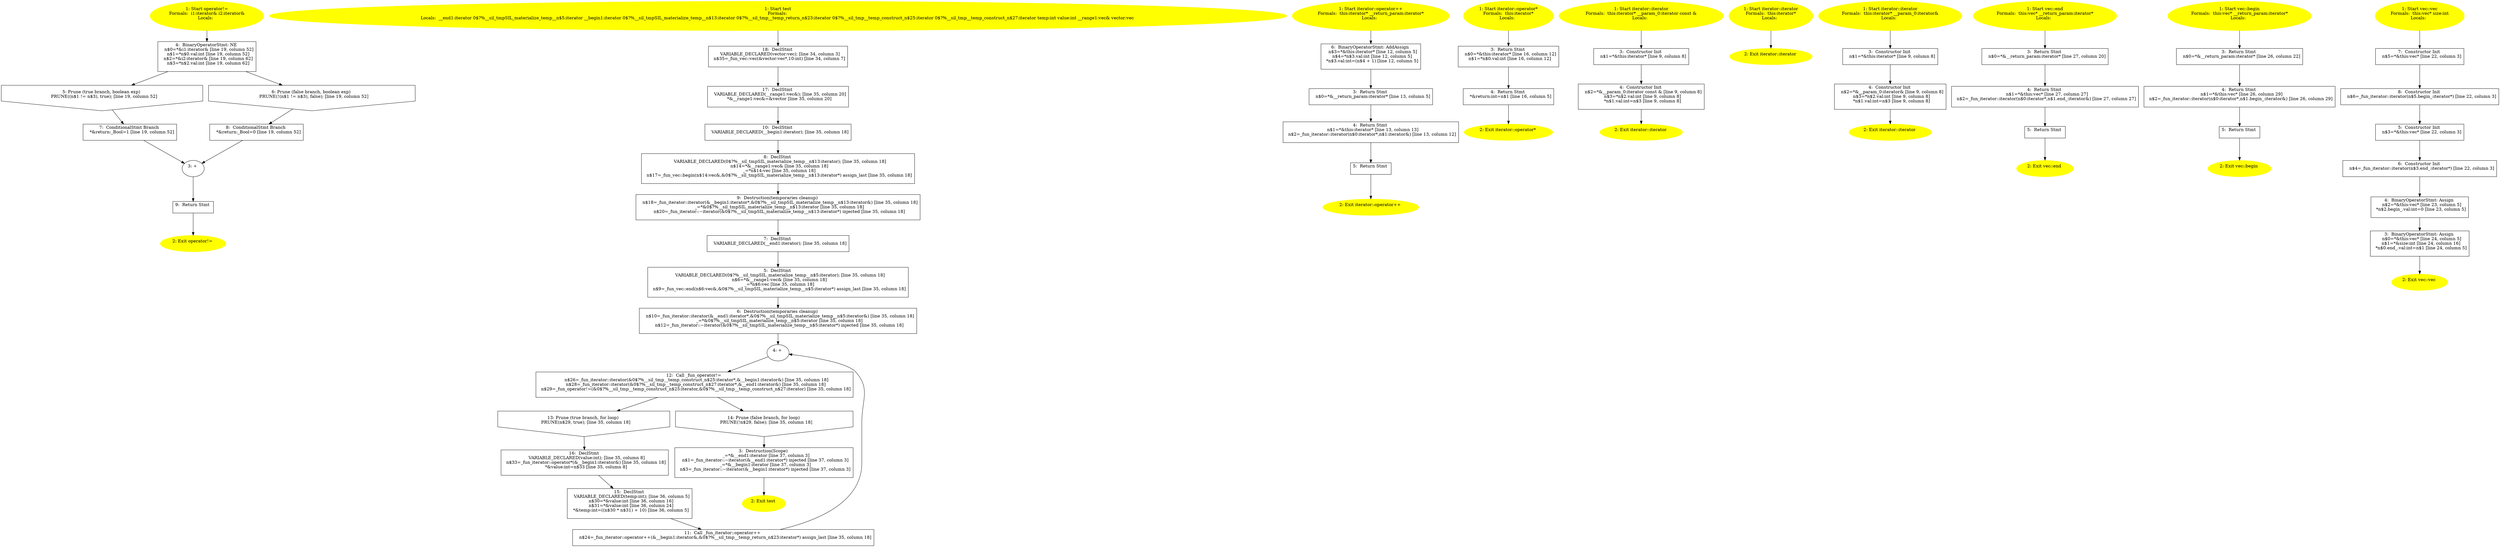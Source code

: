 /* @generated */
digraph cfg {
"operator!=#4715710375716659667.eb4126b3edd381f3092a9e38275754d4_1" [label="1: Start operator!=\nFormals:  i1:iterator& i2:iterator&\nLocals:  \n  " color=yellow style=filled]
	

	 "operator!=#4715710375716659667.eb4126b3edd381f3092a9e38275754d4_1" -> "operator!=#4715710375716659667.eb4126b3edd381f3092a9e38275754d4_4" ;
"operator!=#4715710375716659667.eb4126b3edd381f3092a9e38275754d4_2" [label="2: Exit operator!= \n  " color=yellow style=filled]
	

"operator!=#4715710375716659667.eb4126b3edd381f3092a9e38275754d4_3" [label="3: + \n  " ]
	

	 "operator!=#4715710375716659667.eb4126b3edd381f3092a9e38275754d4_3" -> "operator!=#4715710375716659667.eb4126b3edd381f3092a9e38275754d4_9" ;
"operator!=#4715710375716659667.eb4126b3edd381f3092a9e38275754d4_4" [label="4:  BinaryOperatorStmt: NE \n   n$0=*&i1:iterator& [line 19, column 52]\n  n$1=*n$0.val:int [line 19, column 52]\n  n$2=*&i2:iterator& [line 19, column 62]\n  n$3=*n$2.val:int [line 19, column 62]\n " shape="box"]
	

	 "operator!=#4715710375716659667.eb4126b3edd381f3092a9e38275754d4_4" -> "operator!=#4715710375716659667.eb4126b3edd381f3092a9e38275754d4_5" ;
	 "operator!=#4715710375716659667.eb4126b3edd381f3092a9e38275754d4_4" -> "operator!=#4715710375716659667.eb4126b3edd381f3092a9e38275754d4_6" ;
"operator!=#4715710375716659667.eb4126b3edd381f3092a9e38275754d4_5" [label="5: Prune (true branch, boolean exp) \n   PRUNE((n$1 != n$3), true); [line 19, column 52]\n " shape="invhouse"]
	

	 "operator!=#4715710375716659667.eb4126b3edd381f3092a9e38275754d4_5" -> "operator!=#4715710375716659667.eb4126b3edd381f3092a9e38275754d4_7" ;
"operator!=#4715710375716659667.eb4126b3edd381f3092a9e38275754d4_6" [label="6: Prune (false branch, boolean exp) \n   PRUNE(!(n$1 != n$3), false); [line 19, column 52]\n " shape="invhouse"]
	

	 "operator!=#4715710375716659667.eb4126b3edd381f3092a9e38275754d4_6" -> "operator!=#4715710375716659667.eb4126b3edd381f3092a9e38275754d4_8" ;
"operator!=#4715710375716659667.eb4126b3edd381f3092a9e38275754d4_7" [label="7:  ConditionalStmt Branch \n   *&return:_Bool=1 [line 19, column 52]\n " shape="box"]
	

	 "operator!=#4715710375716659667.eb4126b3edd381f3092a9e38275754d4_7" -> "operator!=#4715710375716659667.eb4126b3edd381f3092a9e38275754d4_3" ;
"operator!=#4715710375716659667.eb4126b3edd381f3092a9e38275754d4_8" [label="8:  ConditionalStmt Branch \n   *&return:_Bool=0 [line 19, column 52]\n " shape="box"]
	

	 "operator!=#4715710375716659667.eb4126b3edd381f3092a9e38275754d4_8" -> "operator!=#4715710375716659667.eb4126b3edd381f3092a9e38275754d4_3" ;
"operator!=#4715710375716659667.eb4126b3edd381f3092a9e38275754d4_9" [label="9:  Return Stmt \n  " shape="box"]
	

	 "operator!=#4715710375716659667.eb4126b3edd381f3092a9e38275754d4_9" -> "operator!=#4715710375716659667.eb4126b3edd381f3092a9e38275754d4_2" ;
"test#18241244337164948030.afc14f193ad97442f67ac7183be789bc_1" [label="1: Start test\nFormals: \nLocals:  __end1:iterator 0$?%__sil_tmpSIL_materialize_temp__n$5:iterator __begin1:iterator 0$?%__sil_tmpSIL_materialize_temp__n$13:iterator 0$?%__sil_tmp__temp_return_n$23:iterator 0$?%__sil_tmp__temp_construct_n$25:iterator 0$?%__sil_tmp__temp_construct_n$27:iterator temp:int value:int __range1:vec& vector:vec \n  " color=yellow style=filled]
	

	 "test#18241244337164948030.afc14f193ad97442f67ac7183be789bc_1" -> "test#18241244337164948030.afc14f193ad97442f67ac7183be789bc_18" ;
"test#18241244337164948030.afc14f193ad97442f67ac7183be789bc_2" [label="2: Exit test \n  " color=yellow style=filled]
	

"test#18241244337164948030.afc14f193ad97442f67ac7183be789bc_3" [label="3:  Destruction(Scope) \n   _=*&__end1:iterator [line 37, column 3]\n  n$1=_fun_iterator::~iterator(&__end1:iterator*) injected [line 37, column 3]\n  _=*&__begin1:iterator [line 37, column 3]\n  n$3=_fun_iterator::~iterator(&__begin1:iterator*) injected [line 37, column 3]\n " shape="box"]
	

	 "test#18241244337164948030.afc14f193ad97442f67ac7183be789bc_3" -> "test#18241244337164948030.afc14f193ad97442f67ac7183be789bc_2" ;
"test#18241244337164948030.afc14f193ad97442f67ac7183be789bc_4" [label="4: + \n  " ]
	

	 "test#18241244337164948030.afc14f193ad97442f67ac7183be789bc_4" -> "test#18241244337164948030.afc14f193ad97442f67ac7183be789bc_12" ;
"test#18241244337164948030.afc14f193ad97442f67ac7183be789bc_5" [label="5:  DeclStmt \n   VARIABLE_DECLARED(0$?%__sil_tmpSIL_materialize_temp__n$5:iterator); [line 35, column 18]\n  n$6=*&__range1:vec& [line 35, column 18]\n  _=*n$6:vec [line 35, column 18]\n  n$9=_fun_vec::end(n$6:vec&,&0$?%__sil_tmpSIL_materialize_temp__n$5:iterator*) assign_last [line 35, column 18]\n " shape="box"]
	

	 "test#18241244337164948030.afc14f193ad97442f67ac7183be789bc_5" -> "test#18241244337164948030.afc14f193ad97442f67ac7183be789bc_6" ;
"test#18241244337164948030.afc14f193ad97442f67ac7183be789bc_6" [label="6:  Destruction(temporaries cleanup) \n   n$10=_fun_iterator::iterator(&__end1:iterator*,&0$?%__sil_tmpSIL_materialize_temp__n$5:iterator&) [line 35, column 18]\n  _=*&0$?%__sil_tmpSIL_materialize_temp__n$5:iterator [line 35, column 18]\n  n$12=_fun_iterator::~iterator(&0$?%__sil_tmpSIL_materialize_temp__n$5:iterator*) injected [line 35, column 18]\n " shape="box"]
	

	 "test#18241244337164948030.afc14f193ad97442f67ac7183be789bc_6" -> "test#18241244337164948030.afc14f193ad97442f67ac7183be789bc_4" ;
"test#18241244337164948030.afc14f193ad97442f67ac7183be789bc_7" [label="7:  DeclStmt \n   VARIABLE_DECLARED(__end1:iterator); [line 35, column 18]\n " shape="box"]
	

	 "test#18241244337164948030.afc14f193ad97442f67ac7183be789bc_7" -> "test#18241244337164948030.afc14f193ad97442f67ac7183be789bc_5" ;
"test#18241244337164948030.afc14f193ad97442f67ac7183be789bc_8" [label="8:  DeclStmt \n   VARIABLE_DECLARED(0$?%__sil_tmpSIL_materialize_temp__n$13:iterator); [line 35, column 18]\n  n$14=*&__range1:vec& [line 35, column 18]\n  _=*n$14:vec [line 35, column 18]\n  n$17=_fun_vec::begin(n$14:vec&,&0$?%__sil_tmpSIL_materialize_temp__n$13:iterator*) assign_last [line 35, column 18]\n " shape="box"]
	

	 "test#18241244337164948030.afc14f193ad97442f67ac7183be789bc_8" -> "test#18241244337164948030.afc14f193ad97442f67ac7183be789bc_9" ;
"test#18241244337164948030.afc14f193ad97442f67ac7183be789bc_9" [label="9:  Destruction(temporaries cleanup) \n   n$18=_fun_iterator::iterator(&__begin1:iterator*,&0$?%__sil_tmpSIL_materialize_temp__n$13:iterator&) [line 35, column 18]\n  _=*&0$?%__sil_tmpSIL_materialize_temp__n$13:iterator [line 35, column 18]\n  n$20=_fun_iterator::~iterator(&0$?%__sil_tmpSIL_materialize_temp__n$13:iterator*) injected [line 35, column 18]\n " shape="box"]
	

	 "test#18241244337164948030.afc14f193ad97442f67ac7183be789bc_9" -> "test#18241244337164948030.afc14f193ad97442f67ac7183be789bc_7" ;
"test#18241244337164948030.afc14f193ad97442f67ac7183be789bc_10" [label="10:  DeclStmt \n   VARIABLE_DECLARED(__begin1:iterator); [line 35, column 18]\n " shape="box"]
	

	 "test#18241244337164948030.afc14f193ad97442f67ac7183be789bc_10" -> "test#18241244337164948030.afc14f193ad97442f67ac7183be789bc_8" ;
"test#18241244337164948030.afc14f193ad97442f67ac7183be789bc_11" [label="11:  Call _fun_iterator::operator++ \n   n$24=_fun_iterator::operator++(&__begin1:iterator&,&0$?%__sil_tmp__temp_return_n$23:iterator*) assign_last [line 35, column 18]\n " shape="box"]
	

	 "test#18241244337164948030.afc14f193ad97442f67ac7183be789bc_11" -> "test#18241244337164948030.afc14f193ad97442f67ac7183be789bc_4" ;
"test#18241244337164948030.afc14f193ad97442f67ac7183be789bc_12" [label="12:  Call _fun_operator!= \n   n$26=_fun_iterator::iterator(&0$?%__sil_tmp__temp_construct_n$25:iterator*,&__begin1:iterator&) [line 35, column 18]\n  n$28=_fun_iterator::iterator(&0$?%__sil_tmp__temp_construct_n$27:iterator*,&__end1:iterator&) [line 35, column 18]\n  n$29=_fun_operator!=(&0$?%__sil_tmp__temp_construct_n$25:iterator,&0$?%__sil_tmp__temp_construct_n$27:iterator) [line 35, column 18]\n " shape="box"]
	

	 "test#18241244337164948030.afc14f193ad97442f67ac7183be789bc_12" -> "test#18241244337164948030.afc14f193ad97442f67ac7183be789bc_13" ;
	 "test#18241244337164948030.afc14f193ad97442f67ac7183be789bc_12" -> "test#18241244337164948030.afc14f193ad97442f67ac7183be789bc_14" ;
"test#18241244337164948030.afc14f193ad97442f67ac7183be789bc_13" [label="13: Prune (true branch, for loop) \n   PRUNE(n$29, true); [line 35, column 18]\n " shape="invhouse"]
	

	 "test#18241244337164948030.afc14f193ad97442f67ac7183be789bc_13" -> "test#18241244337164948030.afc14f193ad97442f67ac7183be789bc_16" ;
"test#18241244337164948030.afc14f193ad97442f67ac7183be789bc_14" [label="14: Prune (false branch, for loop) \n   PRUNE(!n$29, false); [line 35, column 18]\n " shape="invhouse"]
	

	 "test#18241244337164948030.afc14f193ad97442f67ac7183be789bc_14" -> "test#18241244337164948030.afc14f193ad97442f67ac7183be789bc_3" ;
"test#18241244337164948030.afc14f193ad97442f67ac7183be789bc_15" [label="15:  DeclStmt \n   VARIABLE_DECLARED(temp:int); [line 36, column 5]\n  n$30=*&value:int [line 36, column 16]\n  n$31=*&value:int [line 36, column 24]\n  *&temp:int=((n$30 * n$31) + 10) [line 36, column 5]\n " shape="box"]
	

	 "test#18241244337164948030.afc14f193ad97442f67ac7183be789bc_15" -> "test#18241244337164948030.afc14f193ad97442f67ac7183be789bc_11" ;
"test#18241244337164948030.afc14f193ad97442f67ac7183be789bc_16" [label="16:  DeclStmt \n   VARIABLE_DECLARED(value:int); [line 35, column 8]\n  n$33=_fun_iterator::operator*(&__begin1:iterator&) [line 35, column 18]\n  *&value:int=n$33 [line 35, column 8]\n " shape="box"]
	

	 "test#18241244337164948030.afc14f193ad97442f67ac7183be789bc_16" -> "test#18241244337164948030.afc14f193ad97442f67ac7183be789bc_15" ;
"test#18241244337164948030.afc14f193ad97442f67ac7183be789bc_17" [label="17:  DeclStmt \n   VARIABLE_DECLARED(__range1:vec&); [line 35, column 20]\n  *&__range1:vec&=&vector [line 35, column 20]\n " shape="box"]
	

	 "test#18241244337164948030.afc14f193ad97442f67ac7183be789bc_17" -> "test#18241244337164948030.afc14f193ad97442f67ac7183be789bc_10" ;
"test#18241244337164948030.afc14f193ad97442f67ac7183be789bc_18" [label="18:  DeclStmt \n   VARIABLE_DECLARED(vector:vec); [line 34, column 3]\n  n$35=_fun_vec::vec(&vector:vec*,10:int) [line 34, column 7]\n " shape="box"]
	

	 "test#18241244337164948030.afc14f193ad97442f67ac7183be789bc_18" -> "test#18241244337164948030.afc14f193ad97442f67ac7183be789bc_17" ;
"operator++#iterator(class iterator)#(14034081864165661659).574423d3d3249b4f53477fb1be150024_1" [label="1: Start iterator::operator++\nFormals:  this:iterator* __return_param:iterator*\nLocals:  \n  " color=yellow style=filled]
	

	 "operator++#iterator(class iterator)#(14034081864165661659).574423d3d3249b4f53477fb1be150024_1" -> "operator++#iterator(class iterator)#(14034081864165661659).574423d3d3249b4f53477fb1be150024_6" ;
"operator++#iterator(class iterator)#(14034081864165661659).574423d3d3249b4f53477fb1be150024_2" [label="2: Exit iterator::operator++ \n  " color=yellow style=filled]
	

"operator++#iterator(class iterator)#(14034081864165661659).574423d3d3249b4f53477fb1be150024_3" [label="3:  Return Stmt \n   n$0=*&__return_param:iterator* [line 13, column 5]\n " shape="box"]
	

	 "operator++#iterator(class iterator)#(14034081864165661659).574423d3d3249b4f53477fb1be150024_3" -> "operator++#iterator(class iterator)#(14034081864165661659).574423d3d3249b4f53477fb1be150024_4" ;
"operator++#iterator(class iterator)#(14034081864165661659).574423d3d3249b4f53477fb1be150024_4" [label="4:  Return Stmt \n   n$1=*&this:iterator* [line 13, column 13]\n  n$2=_fun_iterator::iterator(n$0:iterator*,n$1:iterator&) [line 13, column 12]\n " shape="box"]
	

	 "operator++#iterator(class iterator)#(14034081864165661659).574423d3d3249b4f53477fb1be150024_4" -> "operator++#iterator(class iterator)#(14034081864165661659).574423d3d3249b4f53477fb1be150024_5" ;
"operator++#iterator(class iterator)#(14034081864165661659).574423d3d3249b4f53477fb1be150024_5" [label="5:  Return Stmt \n  " shape="box"]
	

	 "operator++#iterator(class iterator)#(14034081864165661659).574423d3d3249b4f53477fb1be150024_5" -> "operator++#iterator(class iterator)#(14034081864165661659).574423d3d3249b4f53477fb1be150024_2" ;
"operator++#iterator(class iterator)#(14034081864165661659).574423d3d3249b4f53477fb1be150024_6" [label="6:  BinaryOperatorStmt: AddAssign \n   n$3=*&this:iterator* [line 12, column 5]\n  n$4=*n$3.val:int [line 12, column 5]\n  *n$3.val:int=(n$4 + 1) [line 12, column 5]\n " shape="box"]
	

	 "operator++#iterator(class iterator)#(14034081864165661659).574423d3d3249b4f53477fb1be150024_6" -> "operator++#iterator(class iterator)#(14034081864165661659).574423d3d3249b4f53477fb1be150024_3" ;
"operator*#iterator#(14296957122470685412).e3f593369544fc43a253ad1e4f5ed136_1" [label="1: Start iterator::operator*\nFormals:  this:iterator*\nLocals:  \n  " color=yellow style=filled]
	

	 "operator*#iterator#(14296957122470685412).e3f593369544fc43a253ad1e4f5ed136_1" -> "operator*#iterator#(14296957122470685412).e3f593369544fc43a253ad1e4f5ed136_3" ;
"operator*#iterator#(14296957122470685412).e3f593369544fc43a253ad1e4f5ed136_2" [label="2: Exit iterator::operator* \n  " color=yellow style=filled]
	

"operator*#iterator#(14296957122470685412).e3f593369544fc43a253ad1e4f5ed136_3" [label="3:  Return Stmt \n   n$0=*&this:iterator* [line 16, column 12]\n  n$1=*n$0.val:int [line 16, column 12]\n " shape="box"]
	

	 "operator*#iterator#(14296957122470685412).e3f593369544fc43a253ad1e4f5ed136_3" -> "operator*#iterator#(14296957122470685412).e3f593369544fc43a253ad1e4f5ed136_4" ;
"operator*#iterator#(14296957122470685412).e3f593369544fc43a253ad1e4f5ed136_4" [label="4:  Return Stmt \n   *&return:int=n$1 [line 16, column 5]\n " shape="box"]
	

	 "operator*#iterator#(14296957122470685412).e3f593369544fc43a253ad1e4f5ed136_4" -> "operator*#iterator#(14296957122470685412).e3f593369544fc43a253ad1e4f5ed136_2" ;
"iterator#iterator#{6263800793583893213}.2925417e565733c02897725a022607ab_1" [label="1: Start iterator::iterator\nFormals:  this:iterator* __param_0:iterator const &\nLocals:  \n  " color=yellow style=filled]
	

	 "iterator#iterator#{6263800793583893213}.2925417e565733c02897725a022607ab_1" -> "iterator#iterator#{6263800793583893213}.2925417e565733c02897725a022607ab_3" ;
"iterator#iterator#{6263800793583893213}.2925417e565733c02897725a022607ab_2" [label="2: Exit iterator::iterator \n  " color=yellow style=filled]
	

"iterator#iterator#{6263800793583893213}.2925417e565733c02897725a022607ab_3" [label="3:  Constructor Init \n   n$1=*&this:iterator* [line 9, column 8]\n " shape="box"]
	

	 "iterator#iterator#{6263800793583893213}.2925417e565733c02897725a022607ab_3" -> "iterator#iterator#{6263800793583893213}.2925417e565733c02897725a022607ab_4" ;
"iterator#iterator#{6263800793583893213}.2925417e565733c02897725a022607ab_4" [label="4:  Constructor Init \n   n$2=*&__param_0:iterator const & [line 9, column 8]\n  n$3=*n$2.val:int [line 9, column 8]\n  *n$1.val:int=n$3 [line 9, column 8]\n " shape="box"]
	

	 "iterator#iterator#{6263800793583893213}.2925417e565733c02897725a022607ab_4" -> "iterator#iterator#{6263800793583893213}.2925417e565733c02897725a022607ab_2" ;
"iterator#iterator#{653730785817818446}.63d1626384a198c721f31181f019c163_1" [label="1: Start iterator::iterator\nFormals:  this:iterator*\nLocals:  \n  " color=yellow style=filled]
	

	 "iterator#iterator#{653730785817818446}.63d1626384a198c721f31181f019c163_1" -> "iterator#iterator#{653730785817818446}.63d1626384a198c721f31181f019c163_2" ;
"iterator#iterator#{653730785817818446}.63d1626384a198c721f31181f019c163_2" [label="2: Exit iterator::iterator \n  " color=yellow style=filled]
	

"iterator#iterator#{733828176452420883}.61dfc7a691ff5e9a9f581f45331e0324_1" [label="1: Start iterator::iterator\nFormals:  this:iterator* __param_0:iterator&\nLocals:  \n  " color=yellow style=filled]
	

	 "iterator#iterator#{733828176452420883}.61dfc7a691ff5e9a9f581f45331e0324_1" -> "iterator#iterator#{733828176452420883}.61dfc7a691ff5e9a9f581f45331e0324_3" ;
"iterator#iterator#{733828176452420883}.61dfc7a691ff5e9a9f581f45331e0324_2" [label="2: Exit iterator::iterator \n  " color=yellow style=filled]
	

"iterator#iterator#{733828176452420883}.61dfc7a691ff5e9a9f581f45331e0324_3" [label="3:  Constructor Init \n   n$1=*&this:iterator* [line 9, column 8]\n " shape="box"]
	

	 "iterator#iterator#{733828176452420883}.61dfc7a691ff5e9a9f581f45331e0324_3" -> "iterator#iterator#{733828176452420883}.61dfc7a691ff5e9a9f581f45331e0324_4" ;
"iterator#iterator#{733828176452420883}.61dfc7a691ff5e9a9f581f45331e0324_4" [label="4:  Constructor Init \n   n$2=*&__param_0:iterator& [line 9, column 8]\n  n$3=*n$2.val:int [line 9, column 8]\n  *n$1.val:int=n$3 [line 9, column 8]\n " shape="box"]
	

	 "iterator#iterator#{733828176452420883}.61dfc7a691ff5e9a9f581f45331e0324_4" -> "iterator#iterator#{733828176452420883}.61dfc7a691ff5e9a9f581f45331e0324_2" ;
"end#vec(class iterator)#(14240882620331653738).aed9da65654959634fd17d4511cfa44d_1" [label="1: Start vec::end\nFormals:  this:vec* __return_param:iterator*\nLocals:  \n  " color=yellow style=filled]
	

	 "end#vec(class iterator)#(14240882620331653738).aed9da65654959634fd17d4511cfa44d_1" -> "end#vec(class iterator)#(14240882620331653738).aed9da65654959634fd17d4511cfa44d_3" ;
"end#vec(class iterator)#(14240882620331653738).aed9da65654959634fd17d4511cfa44d_2" [label="2: Exit vec::end \n  " color=yellow style=filled]
	

"end#vec(class iterator)#(14240882620331653738).aed9da65654959634fd17d4511cfa44d_3" [label="3:  Return Stmt \n   n$0=*&__return_param:iterator* [line 27, column 20]\n " shape="box"]
	

	 "end#vec(class iterator)#(14240882620331653738).aed9da65654959634fd17d4511cfa44d_3" -> "end#vec(class iterator)#(14240882620331653738).aed9da65654959634fd17d4511cfa44d_4" ;
"end#vec(class iterator)#(14240882620331653738).aed9da65654959634fd17d4511cfa44d_4" [label="4:  Return Stmt \n   n$1=*&this:vec* [line 27, column 27]\n  n$2=_fun_iterator::iterator(n$0:iterator*,n$1.end_:iterator&) [line 27, column 27]\n " shape="box"]
	

	 "end#vec(class iterator)#(14240882620331653738).aed9da65654959634fd17d4511cfa44d_4" -> "end#vec(class iterator)#(14240882620331653738).aed9da65654959634fd17d4511cfa44d_5" ;
"end#vec(class iterator)#(14240882620331653738).aed9da65654959634fd17d4511cfa44d_5" [label="5:  Return Stmt \n  " shape="box"]
	

	 "end#vec(class iterator)#(14240882620331653738).aed9da65654959634fd17d4511cfa44d_5" -> "end#vec(class iterator)#(14240882620331653738).aed9da65654959634fd17d4511cfa44d_2" ;
"begin#vec(class iterator)#(1866137161906470488).407edea568a869b61c9e5e8424e0b5f7_1" [label="1: Start vec::begin\nFormals:  this:vec* __return_param:iterator*\nLocals:  \n  " color=yellow style=filled]
	

	 "begin#vec(class iterator)#(1866137161906470488).407edea568a869b61c9e5e8424e0b5f7_1" -> "begin#vec(class iterator)#(1866137161906470488).407edea568a869b61c9e5e8424e0b5f7_3" ;
"begin#vec(class iterator)#(1866137161906470488).407edea568a869b61c9e5e8424e0b5f7_2" [label="2: Exit vec::begin \n  " color=yellow style=filled]
	

"begin#vec(class iterator)#(1866137161906470488).407edea568a869b61c9e5e8424e0b5f7_3" [label="3:  Return Stmt \n   n$0=*&__return_param:iterator* [line 26, column 22]\n " shape="box"]
	

	 "begin#vec(class iterator)#(1866137161906470488).407edea568a869b61c9e5e8424e0b5f7_3" -> "begin#vec(class iterator)#(1866137161906470488).407edea568a869b61c9e5e8424e0b5f7_4" ;
"begin#vec(class iterator)#(1866137161906470488).407edea568a869b61c9e5e8424e0b5f7_4" [label="4:  Return Stmt \n   n$1=*&this:vec* [line 26, column 29]\n  n$2=_fun_iterator::iterator(n$0:iterator*,n$1.begin_:iterator&) [line 26, column 29]\n " shape="box"]
	

	 "begin#vec(class iterator)#(1866137161906470488).407edea568a869b61c9e5e8424e0b5f7_4" -> "begin#vec(class iterator)#(1866137161906470488).407edea568a869b61c9e5e8424e0b5f7_5" ;
"begin#vec(class iterator)#(1866137161906470488).407edea568a869b61c9e5e8424e0b5f7_5" [label="5:  Return Stmt \n  " shape="box"]
	

	 "begin#vec(class iterator)#(1866137161906470488).407edea568a869b61c9e5e8424e0b5f7_5" -> "begin#vec(class iterator)#(1866137161906470488).407edea568a869b61c9e5e8424e0b5f7_2" ;
"vec#vec#{14372719777012317208}.d88ff419231dda7ed4b627518fd1a9fb_1" [label="1: Start vec::vec\nFormals:  this:vec* size:int\nLocals:  \n  " color=yellow style=filled]
	

	 "vec#vec#{14372719777012317208}.d88ff419231dda7ed4b627518fd1a9fb_1" -> "vec#vec#{14372719777012317208}.d88ff419231dda7ed4b627518fd1a9fb_7" ;
"vec#vec#{14372719777012317208}.d88ff419231dda7ed4b627518fd1a9fb_2" [label="2: Exit vec::vec \n  " color=yellow style=filled]
	

"vec#vec#{14372719777012317208}.d88ff419231dda7ed4b627518fd1a9fb_3" [label="3:  BinaryOperatorStmt: Assign \n   n$0=*&this:vec* [line 24, column 5]\n  n$1=*&size:int [line 24, column 16]\n  *n$0.end_.val:int=n$1 [line 24, column 5]\n " shape="box"]
	

	 "vec#vec#{14372719777012317208}.d88ff419231dda7ed4b627518fd1a9fb_3" -> "vec#vec#{14372719777012317208}.d88ff419231dda7ed4b627518fd1a9fb_2" ;
"vec#vec#{14372719777012317208}.d88ff419231dda7ed4b627518fd1a9fb_4" [label="4:  BinaryOperatorStmt: Assign \n   n$2=*&this:vec* [line 23, column 5]\n  *n$2.begin_.val:int=0 [line 23, column 5]\n " shape="box"]
	

	 "vec#vec#{14372719777012317208}.d88ff419231dda7ed4b627518fd1a9fb_4" -> "vec#vec#{14372719777012317208}.d88ff419231dda7ed4b627518fd1a9fb_3" ;
"vec#vec#{14372719777012317208}.d88ff419231dda7ed4b627518fd1a9fb_5" [label="5:  Constructor Init \n   n$3=*&this:vec* [line 22, column 3]\n " shape="box"]
	

	 "vec#vec#{14372719777012317208}.d88ff419231dda7ed4b627518fd1a9fb_5" -> "vec#vec#{14372719777012317208}.d88ff419231dda7ed4b627518fd1a9fb_6" ;
"vec#vec#{14372719777012317208}.d88ff419231dda7ed4b627518fd1a9fb_6" [label="6:  Constructor Init \n   n$4=_fun_iterator::iterator(n$3.end_:iterator*) [line 22, column 3]\n " shape="box"]
	

	 "vec#vec#{14372719777012317208}.d88ff419231dda7ed4b627518fd1a9fb_6" -> "vec#vec#{14372719777012317208}.d88ff419231dda7ed4b627518fd1a9fb_4" ;
"vec#vec#{14372719777012317208}.d88ff419231dda7ed4b627518fd1a9fb_7" [label="7:  Constructor Init \n   n$5=*&this:vec* [line 22, column 3]\n " shape="box"]
	

	 "vec#vec#{14372719777012317208}.d88ff419231dda7ed4b627518fd1a9fb_7" -> "vec#vec#{14372719777012317208}.d88ff419231dda7ed4b627518fd1a9fb_8" ;
"vec#vec#{14372719777012317208}.d88ff419231dda7ed4b627518fd1a9fb_8" [label="8:  Constructor Init \n   n$6=_fun_iterator::iterator(n$5.begin_:iterator*) [line 22, column 3]\n " shape="box"]
	

	 "vec#vec#{14372719777012317208}.d88ff419231dda7ed4b627518fd1a9fb_8" -> "vec#vec#{14372719777012317208}.d88ff419231dda7ed4b627518fd1a9fb_5" ;
}
